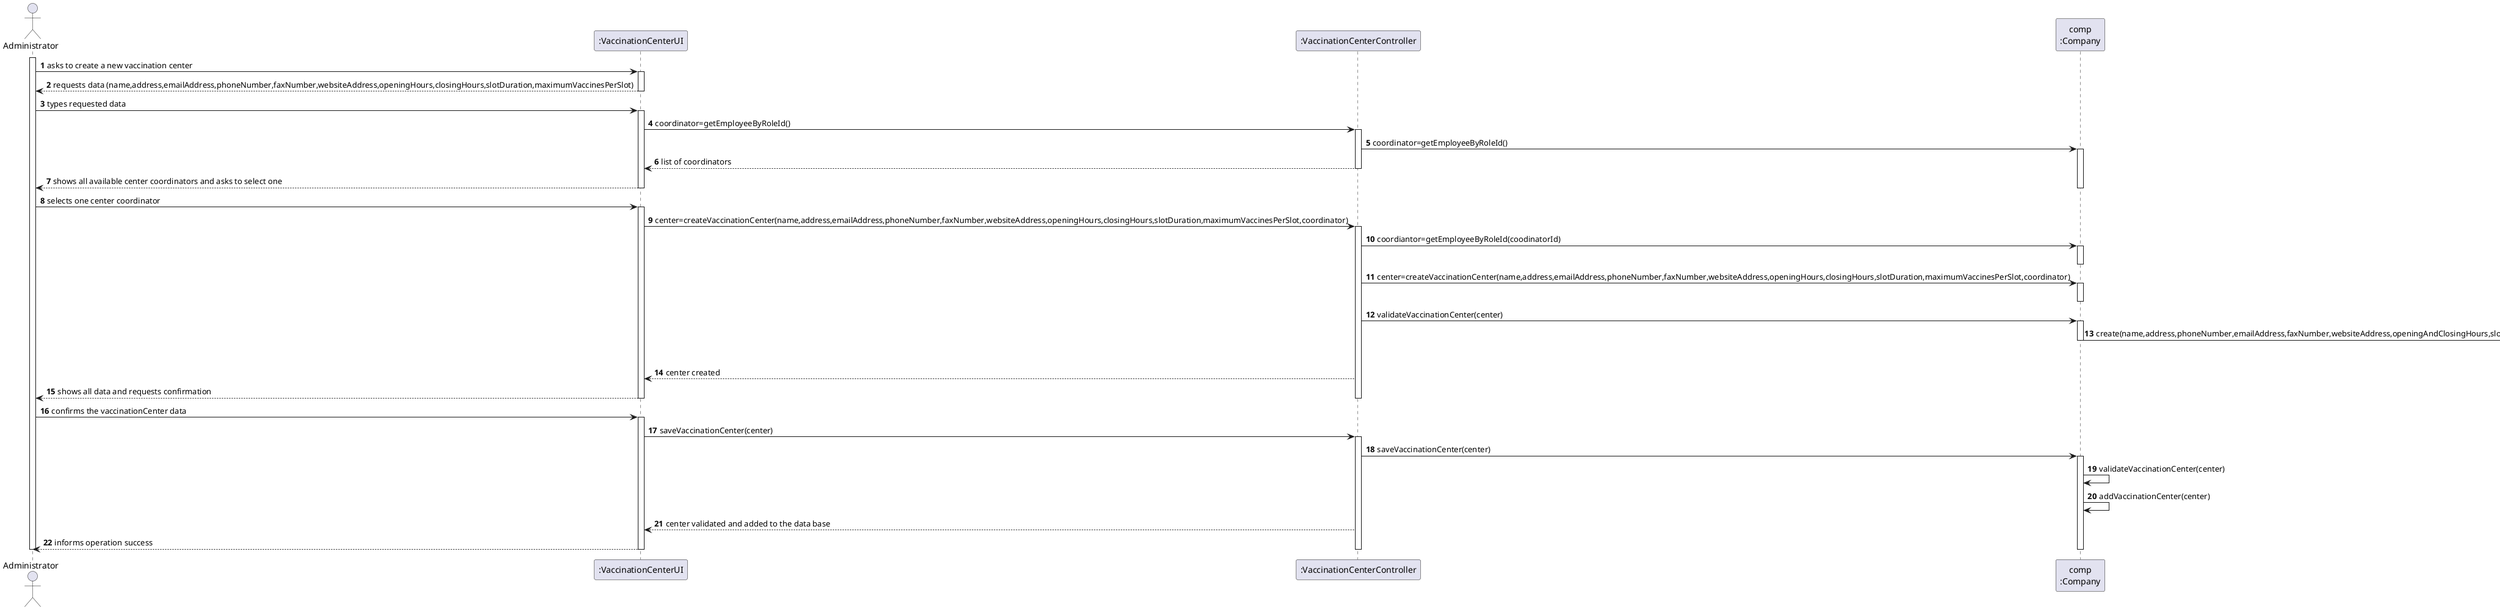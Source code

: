 @startuml US09_SD
autonumber
actor "Administrator" as ADM

participant ":VaccinationCenterUI" as UI
participant ":VaccinationCenterController" as CTRL
participant "comp\n:Company" as COMP

activate ADM
ADM -> UI : asks to create a new vaccination center
activate UI
UI --> ADM : requests data (name,address,emailAddress,phoneNumber,faxNumber,websiteAddress,openingHours,closingHours,slotDuration,maximumVaccinesPerSlot)
deactivate UI

ADM -> UI : types requested data
activate UI

UI -> CTRL : coordinator=getEmployeeByRoleId()
activate CTRL

CTRL-> COMP : coordinator=getEmployeeByRoleId()
activate COMP

CTRL --> UI : list of coordinators
deactivate CTRL

UI --> ADM : shows all available center coordinators and asks to select one
deactivate UI
deactivate COMP

ADM -> UI : selects one center coordinator
activate UI

UI -> CTRL : center=createVaccinationCenter(name,address,emailAddress,phoneNumber,faxNumber,websiteAddress,openingHours,closingHours,slotDuration,maximumVaccinesPerSlot,coordinator)
activate CTRL

CTRL -> COMP : coordiantor=getEmployeeByRoleId(coodinatorId)
activate COMP
deactivate COMP

CTRL -> COMP: center=createVaccinationCenter(name,address,emailAddress,phoneNumber,faxNumber,websiteAddress,openingHours,closingHours,slotDuration,maximumVaccinesPerSlot,coordinator)
activate COMP
deactivate COMP

CTRL -> COMP: validateVaccinationCenter(center)
activate COMP

create "center\n:VaccinationCenter" as CENTER
COMP -> CENTER : create(name,address,phoneNumber,emailAddress,faxNumber,websiteAddress,openingAndClosingHours,slotDuration,maximumVaccinesPerSlot,coordinator)
deactivate COMP

CTRL --> UI : center created

UI --> ADM: shows all data and requests confirmation
deactivate COMP
deactivate CTRL
deactivate UI

ADM -> UI : confirms the vaccinationCenter data
activate UI
UI -> CTRL : saveVaccinationCenter(center)
activate CTRL

CTRL -> COMP : saveVaccinationCenter(center)
activate COMP

COMP -> COMP : validateVaccinationCenter(center)
COMP -> COMP : addVaccinationCenter(center)

CTRL --> UI : center validated and added to the data base

UI --> ADM : informs operation success
deactivate COMP
deactivate CTRL
deactivate UI

deactivate ADM

@enduml